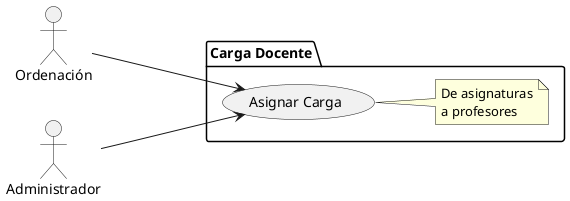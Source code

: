 @startuml
left to right direction

actor "Ordenación" as ord
actor "Administrador" as admin

package "Carga Docente" as cargaDocentePackage {
    usecase "Asignar Carga" as asignarCarga
    note right of asignarCarga
        De asignaturas
        a profesores
    end note
}

ord ---> asignarCarga
admin ---> asignarCarga
@enduml